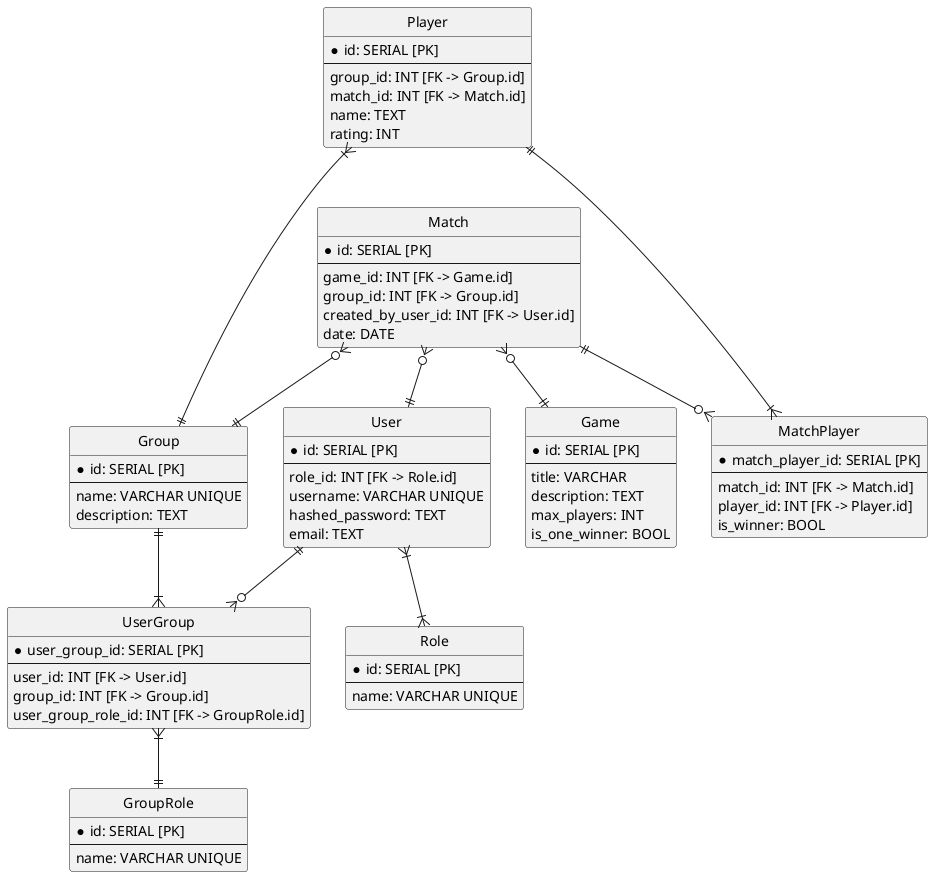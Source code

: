 @startuml
hide circle

entity Game {
  * id: SERIAL [PK]
  --
  title: VARCHAR
  description: TEXT
  max_players: INT
  is_one_winner: BOOL
}

entity Match {
  * id: SERIAL [PK]
  --
  game_id: INT [FK -> Game.id]
  group_id: INT [FK -> Group.id]
  created_by_user_id: INT [FK -> User.id]
  date: DATE
}

entity Group {
  * id: SERIAL [PK]
  --
  name: VARCHAR UNIQUE
  description: TEXT
}

entity User {
  * id: SERIAL [PK]
  --
  role_id: INT [FK -> Role.id]
  username: VARCHAR UNIQUE
  hashed_password: TEXT
  email: TEXT
}

entity UserGroup{
    * user_group_id: SERIAL [PK]
    --
    user_id: INT [FK -> User.id]
    group_id: INT [FK -> Group.id]
    user_group_role_id: INT [FK -> GroupRole.id]
}

entity MatchPlayer{
    * match_player_id: SERIAL [PK]
    --
    match_id: INT [FK -> Match.id]
    player_id: INT [FK -> Player.id]
    is_winner: BOOL
}

entity Player {
  * id: SERIAL [PK]
  --
  group_id: INT [FK -> Group.id]
  match_id: INT [FK -> Match.id]
  name: TEXT
  rating: INT
}

entity Role {
  * id: SERIAL [PK]
  --
  name: VARCHAR UNIQUE
}

entity GroupRole {
  * id: SERIAL [PK]
  --
  name: VARCHAR UNIQUE
}


Match }o--|| Game
Match }o--|| Group
Match }o--|| User
Match ||-o{ MatchPlayer
Player }|---|| Group
Player ||---|{ MatchPlayer
User }|--|{ Role
User ||--o{ UserGroup
Group ||--|{ UserGroup
UserGroup }|--|| GroupRole


@enduml